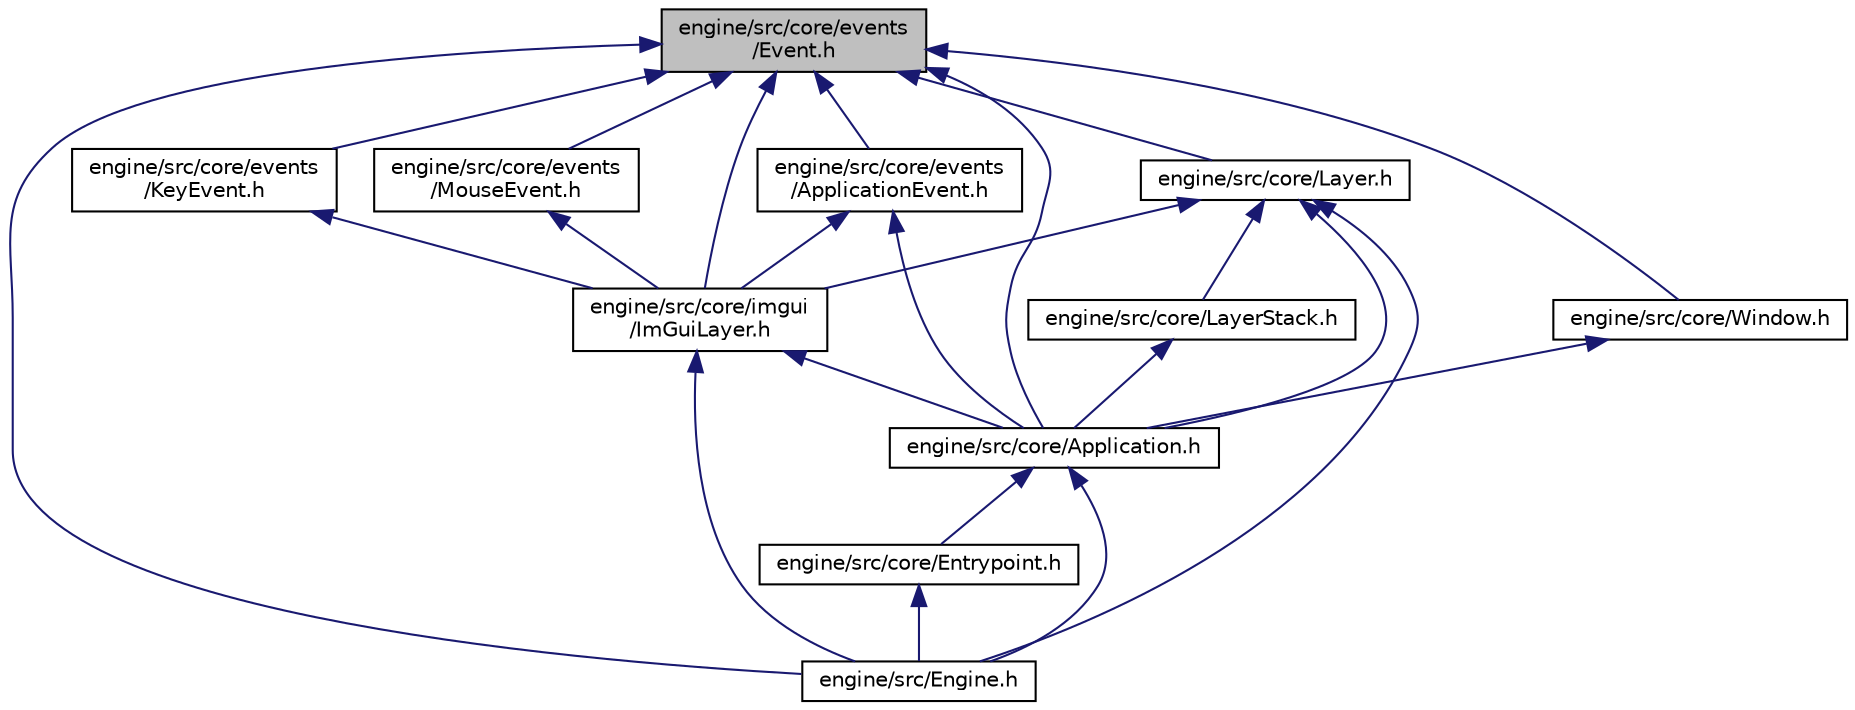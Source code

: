 digraph "engine/src/core/events/Event.h"
{
 // LATEX_PDF_SIZE
  edge [fontname="Helvetica",fontsize="10",labelfontname="Helvetica",labelfontsize="10"];
  node [fontname="Helvetica",fontsize="10",shape=record];
  Node1 [label="engine/src/core/events\l/Event.h",height=0.2,width=0.4,color="black", fillcolor="grey75", style="filled", fontcolor="black",tooltip="The Event class and dispatcher core implementations."];
  Node1 -> Node2 [dir="back",color="midnightblue",fontsize="10",style="solid"];
  Node2 [label="engine/src/core/Application.h",height=0.2,width=0.4,color="black", fillcolor="white", style="filled",URL="$Application_8h.html",tooltip="Contains the Application class definitions."];
  Node2 -> Node3 [dir="back",color="midnightblue",fontsize="10",style="solid"];
  Node3 [label="engine/src/core/Entrypoint.h",height=0.2,width=0.4,color="black", fillcolor="white", style="filled",URL="$Entrypoint_8h.html",tooltip="The entrypoint into the engine."];
  Node3 -> Node4 [dir="back",color="midnightblue",fontsize="10",style="solid"];
  Node4 [label="engine/src/Engine.h",height=0.2,width=0.4,color="black", fillcolor="white", style="filled",URL="$Engine_8h.html",tooltip="The entrypoint into the game engine source code."];
  Node2 -> Node4 [dir="back",color="midnightblue",fontsize="10",style="solid"];
  Node1 -> Node5 [dir="back",color="midnightblue",fontsize="10",style="solid"];
  Node5 [label="engine/src/core/events\l/ApplicationEvent.h",height=0.2,width=0.4,color="black", fillcolor="white", style="filled",URL="$ApplicationEvent_8h.html",tooltip="Events that are to be specifically handled at the application level."];
  Node5 -> Node2 [dir="back",color="midnightblue",fontsize="10",style="solid"];
  Node5 -> Node6 [dir="back",color="midnightblue",fontsize="10",style="solid"];
  Node6 [label="engine/src/core/imgui\l/ImGuiLayer.h",height=0.2,width=0.4,color="black", fillcolor="white", style="filled",URL="$ImGuiLayer_8h.html",tooltip="The ImGuiLayer implementation for dev tool creation."];
  Node6 -> Node2 [dir="back",color="midnightblue",fontsize="10",style="solid"];
  Node6 -> Node4 [dir="back",color="midnightblue",fontsize="10",style="solid"];
  Node1 -> Node7 [dir="back",color="midnightblue",fontsize="10",style="solid"];
  Node7 [label="engine/src/core/events\l/KeyEvent.h",height=0.2,width=0.4,color="black", fillcolor="white", style="filled",URL="$KeyEvent_8h.html",tooltip="Events that specifically deal with key input."];
  Node7 -> Node6 [dir="back",color="midnightblue",fontsize="10",style="solid"];
  Node1 -> Node8 [dir="back",color="midnightblue",fontsize="10",style="solid"];
  Node8 [label="engine/src/core/events\l/MouseEvent.h",height=0.2,width=0.4,color="black", fillcolor="white", style="filled",URL="$MouseEvent_8h.html",tooltip="All events related mouse input."];
  Node8 -> Node6 [dir="back",color="midnightblue",fontsize="10",style="solid"];
  Node1 -> Node6 [dir="back",color="midnightblue",fontsize="10",style="solid"];
  Node1 -> Node9 [dir="back",color="midnightblue",fontsize="10",style="solid"];
  Node9 [label="engine/src/core/Layer.h",height=0.2,width=0.4,color="black", fillcolor="white", style="filled",URL="$Layer_8h.html",tooltip="The Layer implementation that allows application to specify layers to be attached to the game."];
  Node9 -> Node2 [dir="back",color="midnightblue",fontsize="10",style="solid"];
  Node9 -> Node6 [dir="back",color="midnightblue",fontsize="10",style="solid"];
  Node9 -> Node10 [dir="back",color="midnightblue",fontsize="10",style="solid"];
  Node10 [label="engine/src/core/LayerStack.h",height=0.2,width=0.4,color="black", fillcolor="white", style="filled",URL="$LayerStack_8h.html",tooltip="The LayerStack Definition for handling multiple layers."];
  Node10 -> Node2 [dir="back",color="midnightblue",fontsize="10",style="solid"];
  Node9 -> Node4 [dir="back",color="midnightblue",fontsize="10",style="solid"];
  Node1 -> Node11 [dir="back",color="midnightblue",fontsize="10",style="solid"];
  Node11 [label="engine/src/core/Window.h",height=0.2,width=0.4,color="black", fillcolor="white", style="filled",URL="$core_2Window_8h.html",tooltip="The Abstract Window definition."];
  Node11 -> Node2 [dir="back",color="midnightblue",fontsize="10",style="solid"];
  Node1 -> Node4 [dir="back",color="midnightblue",fontsize="10",style="solid"];
}
